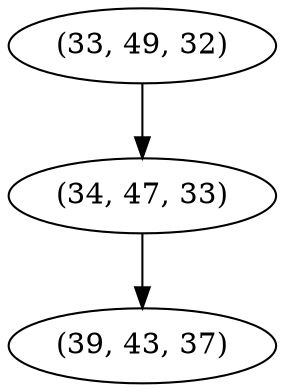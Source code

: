 digraph tree {
    "(33, 49, 32)";
    "(34, 47, 33)";
    "(39, 43, 37)";
    "(33, 49, 32)" -> "(34, 47, 33)";
    "(34, 47, 33)" -> "(39, 43, 37)";
}
